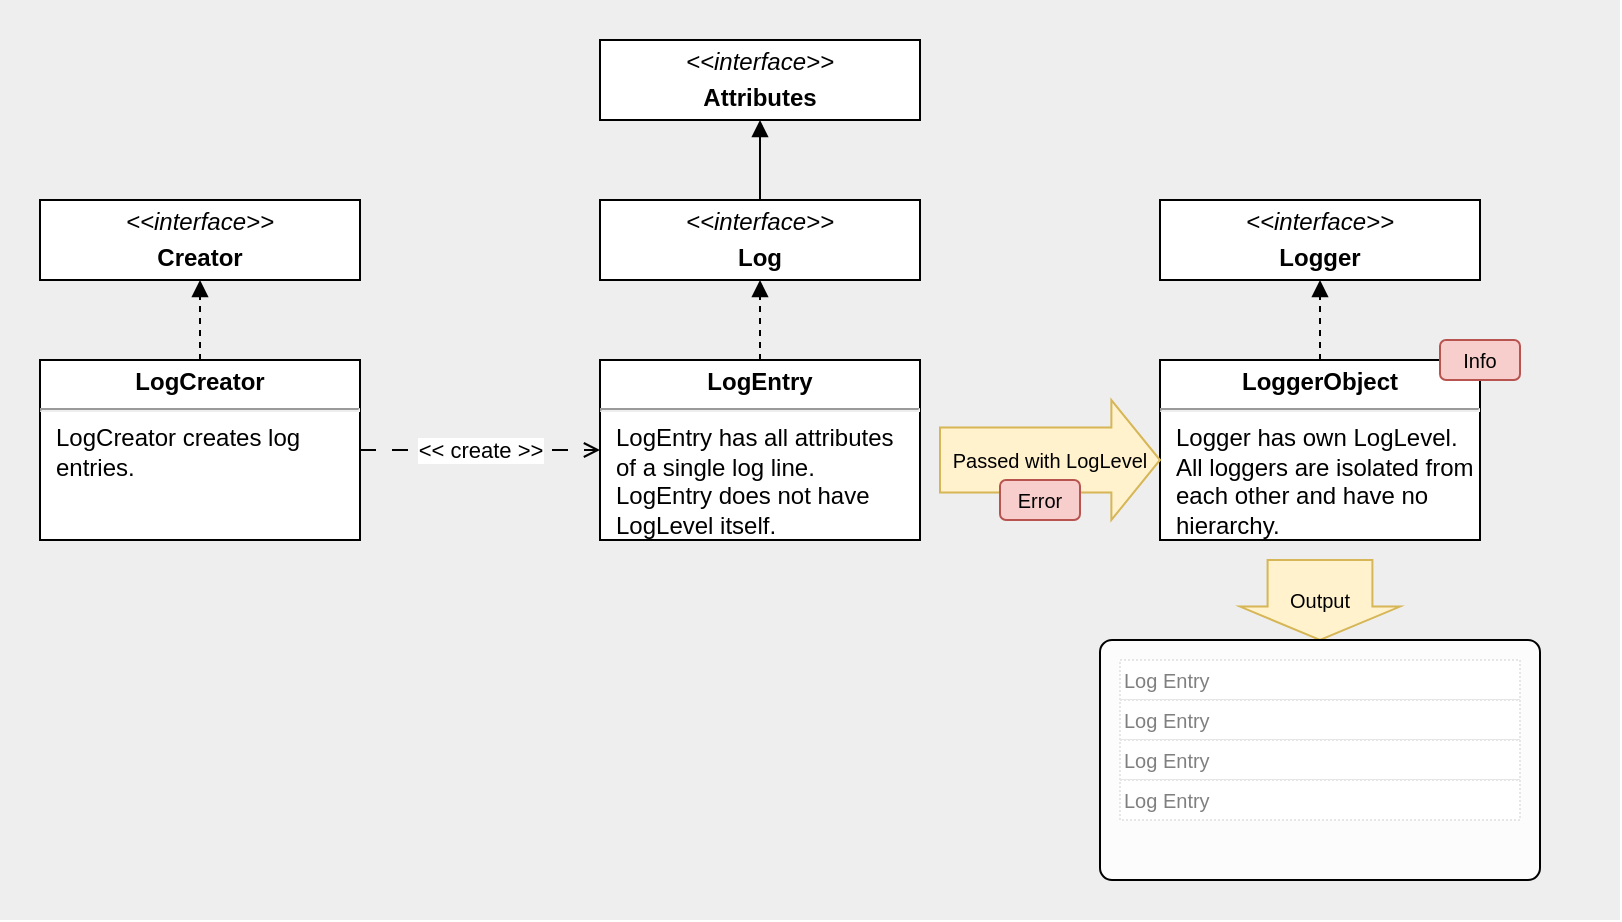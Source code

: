 <mxfile>
    <diagram id="L--ywHBMOxAPISLe69Qm" name="Page-1">
        <mxGraphModel dx="910" dy="756" grid="1" gridSize="10" guides="1" tooltips="1" connect="1" arrows="1" fold="1" page="1" pageScale="1" pageWidth="850" pageHeight="1100" math="0" shadow="0">
            <root>
                <mxCell id="0"/>
                <mxCell id="1" parent="0"/>
                <mxCell id="46" value="" style="rounded=0;whiteSpace=wrap;html=1;fillColor=#eeeeee;fillStyle=auto;strokeColor=none;" parent="1" vertex="1">
                    <mxGeometry x="20" y="180" width="810" height="460" as="geometry"/>
                </mxCell>
                <mxCell id="11" value="&lt;p style=&quot;margin: 4px 0px 0px; text-align: center;&quot;&gt;&lt;i&gt;&amp;lt;&amp;lt;interface&amp;gt;&amp;gt;&lt;/i&gt;&lt;/p&gt;&lt;p style=&quot;margin: 4px 0px 0px; text-align: center;&quot;&gt;&lt;b&gt;Log&lt;/b&gt;&lt;/p&gt;" style="verticalAlign=top;align=left;overflow=fill;fontSize=12;fontFamily=Helvetica;html=1;" parent="1" vertex="1">
                    <mxGeometry x="320" y="280" width="160" height="40" as="geometry"/>
                </mxCell>
                <mxCell id="19" value="&lt;p style=&quot;margin: 4px 0px 0px; text-align: center;&quot;&gt;&lt;i&gt;&amp;lt;&amp;lt;interface&amp;gt;&amp;gt;&lt;/i&gt;&lt;/p&gt;&lt;p style=&quot;margin: 4px 0px 0px; text-align: center;&quot;&gt;&lt;b&gt;Attributes&lt;/b&gt;&lt;/p&gt;" style="verticalAlign=top;align=left;overflow=fill;fontSize=12;fontFamily=Helvetica;html=1;" parent="1" vertex="1">
                    <mxGeometry x="320" y="200" width="160" height="40" as="geometry"/>
                </mxCell>
                <mxCell id="26" style="edgeStyle=orthogonalEdgeStyle;html=1;entryX=0.5;entryY=1;entryDx=0;entryDy=0;exitX=0.5;exitY=0;exitDx=0;exitDy=0;endArrow=block;endFill=1;" parent="1" source="11" target="19" edge="1">
                    <mxGeometry relative="1" as="geometry">
                        <mxPoint x="250" y="-20" as="targetPoint"/>
                    </mxGeometry>
                </mxCell>
                <mxCell id="23" value="&lt;p style=&quot;margin: 4px 0px 0px; text-align: center;&quot;&gt;&lt;i&gt;&amp;lt;&amp;lt;interface&amp;gt;&amp;gt;&lt;/i&gt;&lt;/p&gt;&lt;p style=&quot;margin: 4px 0px 0px; text-align: center;&quot;&gt;&lt;b&gt;Creator&lt;/b&gt;&lt;/p&gt;" style="verticalAlign=top;align=left;overflow=fill;fontSize=12;fontFamily=Helvetica;html=1;" parent="1" vertex="1">
                    <mxGeometry x="40" y="280" width="160" height="40" as="geometry"/>
                </mxCell>
                <mxCell id="41" style="edgeStyle=none;html=1;exitX=1;exitY=0.5;exitDx=0;exitDy=0;entryX=0;entryY=0.5;entryDx=0;entryDy=0;endArrow=open;endFill=0;dashed=1;dashPattern=8 8;" parent="1" source="54" target="55" edge="1">
                    <mxGeometry relative="1" as="geometry"/>
                </mxCell>
                <mxCell id="42" value="&amp;lt;&amp;lt; create &amp;gt;&amp;gt;" style="edgeLabel;html=1;align=center;verticalAlign=middle;resizable=0;points=[];" parent="41" vertex="1" connectable="0">
                    <mxGeometry relative="1" as="geometry">
                        <mxPoint as="offset"/>
                    </mxGeometry>
                </mxCell>
                <mxCell id="39" style="edgeStyle=orthogonalEdgeStyle;html=1;exitX=0.5;exitY=0;exitDx=0;exitDy=0;entryX=0.5;entryY=1;entryDx=0;entryDy=0;dashed=1;endArrow=block;endFill=1;" parent="1" source="54" target="23" edge="1">
                    <mxGeometry relative="1" as="geometry">
                        <mxPoint x="475" y="90" as="sourcePoint"/>
                        <mxPoint x="285" y="-10" as="targetPoint"/>
                    </mxGeometry>
                </mxCell>
                <mxCell id="54" value="&lt;p style=&quot;margin: 4px 0px 0px; text-align: center;&quot;&gt;&lt;b style=&quot;background-color: initial;&quot;&gt;LogCreator&lt;/b&gt;&lt;br&gt;&lt;/p&gt;&lt;hr&gt;&lt;p style=&quot;border-color: var(--border-color); margin: 0px 0px 0px 8px;&quot;&gt;LogCreator creates log entries.&lt;/p&gt;" style="verticalAlign=top;align=left;overflow=fill;fontSize=12;fontFamily=Helvetica;html=1;whiteSpace=wrap;" vertex="1" parent="1">
                    <mxGeometry x="40" y="360" width="160" height="90" as="geometry"/>
                </mxCell>
                <mxCell id="55" value="&lt;p style=&quot;margin: 4px 0px 0px; text-align: center;&quot;&gt;&lt;b style=&quot;background-color: initial;&quot;&gt;LogEntry&lt;/b&gt;&lt;br&gt;&lt;/p&gt;&lt;hr&gt;&lt;p style=&quot;border-color: var(--border-color); margin: 0px 0px 0px 8px;&quot;&gt;LogEntry has all attributes of a single log line.&amp;nbsp;&lt;/p&gt;&lt;p style=&quot;border-color: var(--border-color); margin: 0px 0px 0px 8px;&quot;&gt;LogEntry does not have LogLevel itself.&lt;/p&gt;" style="verticalAlign=top;align=left;overflow=fill;fontSize=12;fontFamily=Helvetica;html=1;whiteSpace=wrap;" vertex="1" parent="1">
                    <mxGeometry x="320" y="360" width="160" height="90" as="geometry"/>
                </mxCell>
                <mxCell id="56" style="edgeStyle=orthogonalEdgeStyle;html=1;exitX=0.5;exitY=0;exitDx=0;exitDy=0;entryX=0.5;entryY=1;entryDx=0;entryDy=0;dashed=1;endArrow=block;endFill=1;" edge="1" parent="1" source="55" target="11">
                    <mxGeometry relative="1" as="geometry">
                        <mxPoint x="210" y="370" as="sourcePoint"/>
                        <mxPoint x="210" y="330" as="targetPoint"/>
                    </mxGeometry>
                </mxCell>
                <mxCell id="57" value="&lt;p style=&quot;margin: 4px 0px 0px; text-align: center;&quot;&gt;&lt;i&gt;&amp;lt;&amp;lt;interface&amp;gt;&amp;gt;&lt;/i&gt;&lt;/p&gt;&lt;p style=&quot;margin: 4px 0px 0px; text-align: center;&quot;&gt;&lt;b&gt;Logger&lt;/b&gt;&lt;/p&gt;" style="verticalAlign=top;align=left;overflow=fill;fontSize=12;fontFamily=Helvetica;html=1;" vertex="1" parent="1">
                    <mxGeometry x="600" y="280" width="160" height="40" as="geometry"/>
                </mxCell>
                <mxCell id="58" style="edgeStyle=orthogonalEdgeStyle;html=1;exitX=0.5;exitY=0;exitDx=0;exitDy=0;entryX=0.5;entryY=1;entryDx=0;entryDy=0;dashed=1;endArrow=block;endFill=1;" edge="1" source="59" target="57" parent="1">
                    <mxGeometry relative="1" as="geometry">
                        <mxPoint x="1035" y="90" as="sourcePoint"/>
                        <mxPoint x="845" y="-10" as="targetPoint"/>
                    </mxGeometry>
                </mxCell>
                <mxCell id="59" value="&lt;p style=&quot;margin: 4px 0px 0px; text-align: center;&quot;&gt;&lt;b style=&quot;background-color: initial;&quot;&gt;LoggerObject&lt;/b&gt;&lt;br&gt;&lt;/p&gt;&lt;hr&gt;&lt;p style=&quot;border-color: var(--border-color); margin: 0px 0px 0px 8px;&quot;&gt;Logger has own LogLevel.&lt;/p&gt;&lt;p style=&quot;border-color: var(--border-color); margin: 0px 0px 0px 8px;&quot;&gt;All loggers are isolated from each other and have no hierarchy.&lt;/p&gt;" style="verticalAlign=top;align=left;overflow=fill;fontSize=12;fontFamily=Helvetica;html=1;whiteSpace=wrap;" vertex="1" parent="1">
                    <mxGeometry x="600" y="360" width="160" height="90" as="geometry"/>
                </mxCell>
                <mxCell id="69" value="Output" style="shape=singleArrow;direction=south;whiteSpace=wrap;html=1;strokeColor=#d6b656;fontSize=10;fillColor=#fff2cc;arrowWidth=0.655;arrowSize=0.418;" vertex="1" parent="1">
                    <mxGeometry x="640" y="460" width="80" height="40" as="geometry"/>
                </mxCell>
                <mxCell id="71" value="Passed with LogLevel" style="shape=singleArrow;whiteSpace=wrap;html=1;strokeColor=#d6b656;fontSize=10;fillColor=#fff2cc;arrowWidth=0.542;arrowSize=0.221;" vertex="1" parent="1">
                    <mxGeometry x="490" y="380" width="110" height="60" as="geometry"/>
                </mxCell>
                <mxCell id="72" value="" style="group" vertex="1" connectable="0" parent="1">
                    <mxGeometry x="570" y="500" width="220" height="120" as="geometry"/>
                </mxCell>
                <mxCell id="50" value="" style="rounded=1;whiteSpace=wrap;html=1;arcSize=5;fillColor=#FCFCFC;" vertex="1" parent="72">
                    <mxGeometry width="220" height="120" as="geometry"/>
                </mxCell>
                <mxCell id="64" value="Log Entry" style="rounded=0;whiteSpace=wrap;html=1;align=left;fontSize=10;dashed=1;dashPattern=1 1;strokeColor=#E6E6E6;fontColor=#808080;" vertex="1" parent="72">
                    <mxGeometry x="10" y="10" width="200" height="20" as="geometry"/>
                </mxCell>
                <mxCell id="65" value="Log Entry" style="rounded=0;whiteSpace=wrap;html=1;align=left;fontSize=10;dashed=1;dashPattern=1 1;strokeColor=#E6E6E6;fontColor=#808080;" vertex="1" parent="72">
                    <mxGeometry x="10" y="30" width="200" height="20" as="geometry"/>
                </mxCell>
                <mxCell id="66" value="Log Entry" style="rounded=0;whiteSpace=wrap;html=1;align=left;fontSize=10;dashed=1;dashPattern=1 1;strokeColor=#E6E6E6;fontColor=#808080;" vertex="1" parent="72">
                    <mxGeometry x="10" y="50" width="200" height="20" as="geometry"/>
                </mxCell>
                <mxCell id="67" value="Log Entry" style="rounded=0;whiteSpace=wrap;html=1;align=left;fontSize=10;dashed=1;dashPattern=1 1;strokeColor=#E6E6E6;fontColor=#808080;" vertex="1" parent="72">
                    <mxGeometry x="10" y="70" width="200" height="20" as="geometry"/>
                </mxCell>
                <mxCell id="73" value="Error" style="rounded=1;whiteSpace=wrap;html=1;strokeColor=#b85450;fontSize=10;fillColor=#f8cecc;" vertex="1" parent="1">
                    <mxGeometry x="520" y="420" width="40" height="20" as="geometry"/>
                </mxCell>
                <mxCell id="74" value="Info" style="rounded=1;whiteSpace=wrap;html=1;strokeColor=#b85450;fontSize=10;fillColor=#f8cecc;" vertex="1" parent="1">
                    <mxGeometry x="740" y="350" width="40" height="20" as="geometry"/>
                </mxCell>
            </root>
        </mxGraphModel>
    </diagram>
</mxfile>